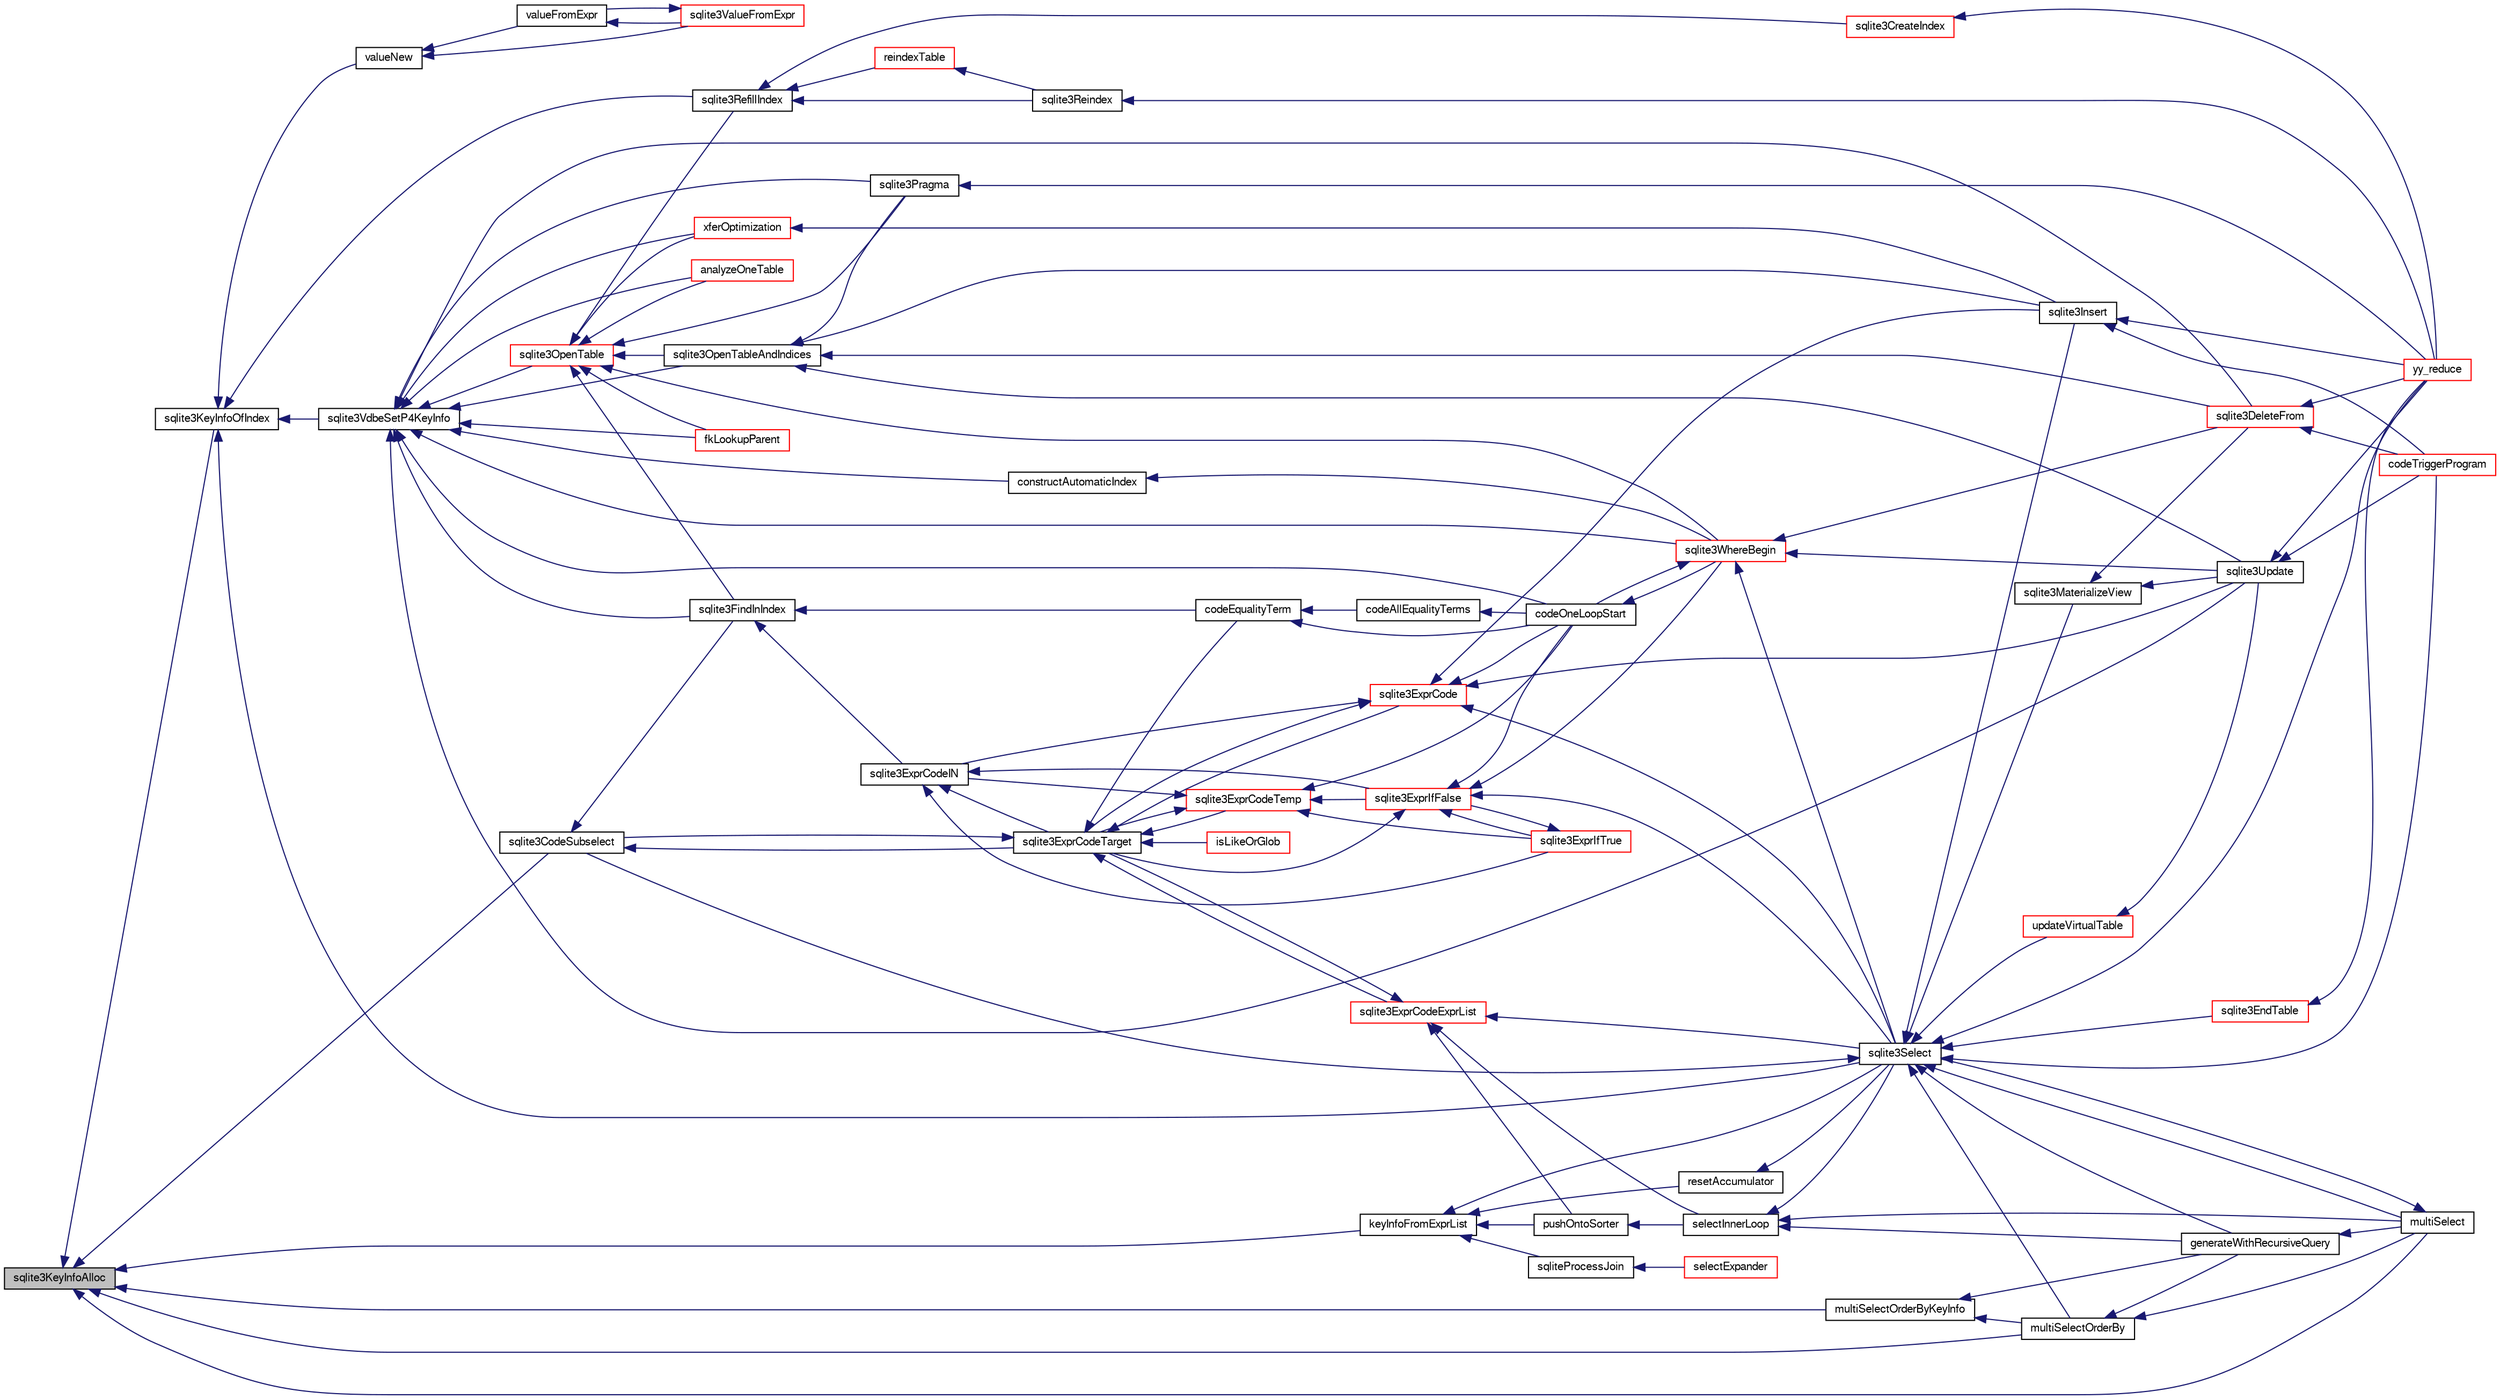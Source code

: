 digraph "sqlite3KeyInfoAlloc"
{
  edge [fontname="FreeSans",fontsize="10",labelfontname="FreeSans",labelfontsize="10"];
  node [fontname="FreeSans",fontsize="10",shape=record];
  rankdir="LR";
  Node573672 [label="sqlite3KeyInfoAlloc",height=0.2,width=0.4,color="black", fillcolor="grey75", style="filled", fontcolor="black"];
  Node573672 -> Node573673 [dir="back",color="midnightblue",fontsize="10",style="solid",fontname="FreeSans"];
  Node573673 [label="sqlite3CodeSubselect",height=0.2,width=0.4,color="black", fillcolor="white", style="filled",URL="$sqlite3_8c.html#aa69b46d2204a1d1b110107a1be12ee0c"];
  Node573673 -> Node573674 [dir="back",color="midnightblue",fontsize="10",style="solid",fontname="FreeSans"];
  Node573674 [label="sqlite3FindInIndex",height=0.2,width=0.4,color="black", fillcolor="white", style="filled",URL="$sqlite3_8c.html#af7d8c56ab0231f44bb5f87b3fafeffb2"];
  Node573674 -> Node573675 [dir="back",color="midnightblue",fontsize="10",style="solid",fontname="FreeSans"];
  Node573675 [label="sqlite3ExprCodeIN",height=0.2,width=0.4,color="black", fillcolor="white", style="filled",URL="$sqlite3_8c.html#ad9cf4f5b5ffb90c24a4a0900c8626193"];
  Node573675 -> Node573676 [dir="back",color="midnightblue",fontsize="10",style="solid",fontname="FreeSans"];
  Node573676 [label="sqlite3ExprCodeTarget",height=0.2,width=0.4,color="black", fillcolor="white", style="filled",URL="$sqlite3_8c.html#a4f308397a0a3ed299ed31aaa1ae2a293"];
  Node573676 -> Node573673 [dir="back",color="midnightblue",fontsize="10",style="solid",fontname="FreeSans"];
  Node573676 -> Node573677 [dir="back",color="midnightblue",fontsize="10",style="solid",fontname="FreeSans"];
  Node573677 [label="sqlite3ExprCodeTemp",height=0.2,width=0.4,color="red", fillcolor="white", style="filled",URL="$sqlite3_8c.html#a3bc5c1ccb3c5851847e2aeb4a84ae1fc"];
  Node573677 -> Node573675 [dir="back",color="midnightblue",fontsize="10",style="solid",fontname="FreeSans"];
  Node573677 -> Node573676 [dir="back",color="midnightblue",fontsize="10",style="solid",fontname="FreeSans"];
  Node573677 -> Node573679 [dir="back",color="midnightblue",fontsize="10",style="solid",fontname="FreeSans"];
  Node573679 [label="sqlite3ExprIfTrue",height=0.2,width=0.4,color="red", fillcolor="white", style="filled",URL="$sqlite3_8c.html#ad93a55237c23e1b743ab1f59df1a1444"];
  Node573679 -> Node573680 [dir="back",color="midnightblue",fontsize="10",style="solid",fontname="FreeSans"];
  Node573680 [label="sqlite3ExprIfFalse",height=0.2,width=0.4,color="red", fillcolor="white", style="filled",URL="$sqlite3_8c.html#af97ecccb5d56e321e118414b08f65b71"];
  Node573680 -> Node573676 [dir="back",color="midnightblue",fontsize="10",style="solid",fontname="FreeSans"];
  Node573680 -> Node573679 [dir="back",color="midnightblue",fontsize="10",style="solid",fontname="FreeSans"];
  Node573680 -> Node573713 [dir="back",color="midnightblue",fontsize="10",style="solid",fontname="FreeSans"];
  Node573713 [label="sqlite3Select",height=0.2,width=0.4,color="black", fillcolor="white", style="filled",URL="$sqlite3_8c.html#a2465ee8c956209ba4b272477b7c21a45"];
  Node573713 -> Node573673 [dir="back",color="midnightblue",fontsize="10",style="solid",fontname="FreeSans"];
  Node573713 -> Node573688 [dir="back",color="midnightblue",fontsize="10",style="solid",fontname="FreeSans"];
  Node573688 [label="sqlite3EndTable",height=0.2,width=0.4,color="red", fillcolor="white", style="filled",URL="$sqlite3_8c.html#a7b5f2c66c0f0b6f819d970ca389768b0"];
  Node573688 -> Node573685 [dir="back",color="midnightblue",fontsize="10",style="solid",fontname="FreeSans"];
  Node573685 [label="yy_reduce",height=0.2,width=0.4,color="red", fillcolor="white", style="filled",URL="$sqlite3_8c.html#a7c419a9b25711c666a9a2449ef377f14"];
  Node573713 -> Node573714 [dir="back",color="midnightblue",fontsize="10",style="solid",fontname="FreeSans"];
  Node573714 [label="sqlite3MaterializeView",height=0.2,width=0.4,color="black", fillcolor="white", style="filled",URL="$sqlite3_8c.html#a4557984b0b75f998fb0c3f231c9b1def"];
  Node573714 -> Node573695 [dir="back",color="midnightblue",fontsize="10",style="solid",fontname="FreeSans"];
  Node573695 [label="sqlite3DeleteFrom",height=0.2,width=0.4,color="red", fillcolor="white", style="filled",URL="$sqlite3_8c.html#ab9b4b45349188b49eabb23f94608a091"];
  Node573695 -> Node573698 [dir="back",color="midnightblue",fontsize="10",style="solid",fontname="FreeSans"];
  Node573698 [label="codeTriggerProgram",height=0.2,width=0.4,color="red", fillcolor="white", style="filled",URL="$sqlite3_8c.html#a120801f59d9281d201d2ff4b2606836e"];
  Node573695 -> Node573685 [dir="back",color="midnightblue",fontsize="10",style="solid",fontname="FreeSans"];
  Node573714 -> Node573703 [dir="back",color="midnightblue",fontsize="10",style="solid",fontname="FreeSans"];
  Node573703 [label="sqlite3Update",height=0.2,width=0.4,color="black", fillcolor="white", style="filled",URL="$sqlite3_8c.html#ac5aa67c46e8cc8174566fabe6809fafa"];
  Node573703 -> Node573698 [dir="back",color="midnightblue",fontsize="10",style="solid",fontname="FreeSans"];
  Node573703 -> Node573685 [dir="back",color="midnightblue",fontsize="10",style="solid",fontname="FreeSans"];
  Node573713 -> Node573705 [dir="back",color="midnightblue",fontsize="10",style="solid",fontname="FreeSans"];
  Node573705 [label="sqlite3Insert",height=0.2,width=0.4,color="black", fillcolor="white", style="filled",URL="$sqlite3_8c.html#a5b17c9c2000bae6bdff8e6be48d7dc2b"];
  Node573705 -> Node573698 [dir="back",color="midnightblue",fontsize="10",style="solid",fontname="FreeSans"];
  Node573705 -> Node573685 [dir="back",color="midnightblue",fontsize="10",style="solid",fontname="FreeSans"];
  Node573713 -> Node573715 [dir="back",color="midnightblue",fontsize="10",style="solid",fontname="FreeSans"];
  Node573715 [label="generateWithRecursiveQuery",height=0.2,width=0.4,color="black", fillcolor="white", style="filled",URL="$sqlite3_8c.html#ade2c3663fa9c3b9676507984b9483942"];
  Node573715 -> Node573716 [dir="back",color="midnightblue",fontsize="10",style="solid",fontname="FreeSans"];
  Node573716 [label="multiSelect",height=0.2,width=0.4,color="black", fillcolor="white", style="filled",URL="$sqlite3_8c.html#a6456c61f3d9b2389738753cedfa24fa7"];
  Node573716 -> Node573713 [dir="back",color="midnightblue",fontsize="10",style="solid",fontname="FreeSans"];
  Node573713 -> Node573716 [dir="back",color="midnightblue",fontsize="10",style="solid",fontname="FreeSans"];
  Node573713 -> Node573717 [dir="back",color="midnightblue",fontsize="10",style="solid",fontname="FreeSans"];
  Node573717 [label="multiSelectOrderBy",height=0.2,width=0.4,color="black", fillcolor="white", style="filled",URL="$sqlite3_8c.html#afcdb8488c6f4dfdadaf9f04bca35b808"];
  Node573717 -> Node573715 [dir="back",color="midnightblue",fontsize="10",style="solid",fontname="FreeSans"];
  Node573717 -> Node573716 [dir="back",color="midnightblue",fontsize="10",style="solid",fontname="FreeSans"];
  Node573713 -> Node573698 [dir="back",color="midnightblue",fontsize="10",style="solid",fontname="FreeSans"];
  Node573713 -> Node573718 [dir="back",color="midnightblue",fontsize="10",style="solid",fontname="FreeSans"];
  Node573718 [label="updateVirtualTable",height=0.2,width=0.4,color="red", fillcolor="white", style="filled",URL="$sqlite3_8c.html#a740220531db9293c39a2cdd7da3f74e1"];
  Node573718 -> Node573703 [dir="back",color="midnightblue",fontsize="10",style="solid",fontname="FreeSans"];
  Node573713 -> Node573685 [dir="back",color="midnightblue",fontsize="10",style="solid",fontname="FreeSans"];
  Node573680 -> Node573719 [dir="back",color="midnightblue",fontsize="10",style="solid",fontname="FreeSans"];
  Node573719 [label="codeOneLoopStart",height=0.2,width=0.4,color="black", fillcolor="white", style="filled",URL="$sqlite3_8c.html#aa868875120b151c169cc79139ed6e008"];
  Node573719 -> Node573710 [dir="back",color="midnightblue",fontsize="10",style="solid",fontname="FreeSans"];
  Node573710 [label="sqlite3WhereBegin",height=0.2,width=0.4,color="red", fillcolor="white", style="filled",URL="$sqlite3_8c.html#acad049f5c9a96a8118cffd5e5ce89f7c"];
  Node573710 -> Node573695 [dir="back",color="midnightblue",fontsize="10",style="solid",fontname="FreeSans"];
  Node573710 -> Node573713 [dir="back",color="midnightblue",fontsize="10",style="solid",fontname="FreeSans"];
  Node573710 -> Node573703 [dir="back",color="midnightblue",fontsize="10",style="solid",fontname="FreeSans"];
  Node573710 -> Node573719 [dir="back",color="midnightblue",fontsize="10",style="solid",fontname="FreeSans"];
  Node573680 -> Node573710 [dir="back",color="midnightblue",fontsize="10",style="solid",fontname="FreeSans"];
  Node573677 -> Node573680 [dir="back",color="midnightblue",fontsize="10",style="solid",fontname="FreeSans"];
  Node573677 -> Node573719 [dir="back",color="midnightblue",fontsize="10",style="solid",fontname="FreeSans"];
  Node573676 -> Node573720 [dir="back",color="midnightblue",fontsize="10",style="solid",fontname="FreeSans"];
  Node573720 [label="sqlite3ExprCode",height=0.2,width=0.4,color="red", fillcolor="white", style="filled",URL="$sqlite3_8c.html#a75f270fb0b111b86924cca4ea507b417"];
  Node573720 -> Node573675 [dir="back",color="midnightblue",fontsize="10",style="solid",fontname="FreeSans"];
  Node573720 -> Node573676 [dir="back",color="midnightblue",fontsize="10",style="solid",fontname="FreeSans"];
  Node573720 -> Node573705 [dir="back",color="midnightblue",fontsize="10",style="solid",fontname="FreeSans"];
  Node573720 -> Node573713 [dir="back",color="midnightblue",fontsize="10",style="solid",fontname="FreeSans"];
  Node573720 -> Node573703 [dir="back",color="midnightblue",fontsize="10",style="solid",fontname="FreeSans"];
  Node573720 -> Node573719 [dir="back",color="midnightblue",fontsize="10",style="solid",fontname="FreeSans"];
  Node573676 -> Node573729 [dir="back",color="midnightblue",fontsize="10",style="solid",fontname="FreeSans"];
  Node573729 [label="sqlite3ExprCodeExprList",height=0.2,width=0.4,color="red", fillcolor="white", style="filled",URL="$sqlite3_8c.html#a05b2b3dc3de7565de24eb3a2ff4e9566"];
  Node573729 -> Node573676 [dir="back",color="midnightblue",fontsize="10",style="solid",fontname="FreeSans"];
  Node573729 -> Node573730 [dir="back",color="midnightblue",fontsize="10",style="solid",fontname="FreeSans"];
  Node573730 [label="pushOntoSorter",height=0.2,width=0.4,color="black", fillcolor="white", style="filled",URL="$sqlite3_8c.html#a4555397beb584a386e7739cf022a6651"];
  Node573730 -> Node573731 [dir="back",color="midnightblue",fontsize="10",style="solid",fontname="FreeSans"];
  Node573731 [label="selectInnerLoop",height=0.2,width=0.4,color="black", fillcolor="white", style="filled",URL="$sqlite3_8c.html#ababe0933661ebe67eb0e6074bb1fd411"];
  Node573731 -> Node573715 [dir="back",color="midnightblue",fontsize="10",style="solid",fontname="FreeSans"];
  Node573731 -> Node573716 [dir="back",color="midnightblue",fontsize="10",style="solid",fontname="FreeSans"];
  Node573731 -> Node573713 [dir="back",color="midnightblue",fontsize="10",style="solid",fontname="FreeSans"];
  Node573729 -> Node573731 [dir="back",color="midnightblue",fontsize="10",style="solid",fontname="FreeSans"];
  Node573729 -> Node573713 [dir="back",color="midnightblue",fontsize="10",style="solid",fontname="FreeSans"];
  Node573676 -> Node573732 [dir="back",color="midnightblue",fontsize="10",style="solid",fontname="FreeSans"];
  Node573732 [label="isLikeOrGlob",height=0.2,width=0.4,color="red", fillcolor="white", style="filled",URL="$sqlite3_8c.html#a6c38e495198bf8976f68d1a6ebd74a50"];
  Node573676 -> Node573741 [dir="back",color="midnightblue",fontsize="10",style="solid",fontname="FreeSans"];
  Node573741 [label="codeEqualityTerm",height=0.2,width=0.4,color="black", fillcolor="white", style="filled",URL="$sqlite3_8c.html#ad88a57073f031452c9843e97f15acc47"];
  Node573741 -> Node573742 [dir="back",color="midnightblue",fontsize="10",style="solid",fontname="FreeSans"];
  Node573742 [label="codeAllEqualityTerms",height=0.2,width=0.4,color="black", fillcolor="white", style="filled",URL="$sqlite3_8c.html#a3095598b812500a4efe41bf17cd49381"];
  Node573742 -> Node573719 [dir="back",color="midnightblue",fontsize="10",style="solid",fontname="FreeSans"];
  Node573741 -> Node573719 [dir="back",color="midnightblue",fontsize="10",style="solid",fontname="FreeSans"];
  Node573675 -> Node573679 [dir="back",color="midnightblue",fontsize="10",style="solid",fontname="FreeSans"];
  Node573675 -> Node573680 [dir="back",color="midnightblue",fontsize="10",style="solid",fontname="FreeSans"];
  Node573674 -> Node573741 [dir="back",color="midnightblue",fontsize="10",style="solid",fontname="FreeSans"];
  Node573673 -> Node573676 [dir="back",color="midnightblue",fontsize="10",style="solid",fontname="FreeSans"];
  Node573672 -> Node573743 [dir="back",color="midnightblue",fontsize="10",style="solid",fontname="FreeSans"];
  Node573743 [label="sqlite3KeyInfoOfIndex",height=0.2,width=0.4,color="black", fillcolor="white", style="filled",URL="$sqlite3_8c.html#a7b4298fb8e674075dbe680baae5f451b"];
  Node573743 -> Node573744 [dir="back",color="midnightblue",fontsize="10",style="solid",fontname="FreeSans"];
  Node573744 [label="valueNew",height=0.2,width=0.4,color="black", fillcolor="white", style="filled",URL="$sqlite3_8c.html#a8c46710c4ab586edb377b565c6ba46bf"];
  Node573744 -> Node573745 [dir="back",color="midnightblue",fontsize="10",style="solid",fontname="FreeSans"];
  Node573745 [label="valueFromExpr",height=0.2,width=0.4,color="black", fillcolor="white", style="filled",URL="$sqlite3_8c.html#a08f91b27c0189e8b5bcdea6537466b7c"];
  Node573745 -> Node573746 [dir="back",color="midnightblue",fontsize="10",style="solid",fontname="FreeSans"];
  Node573746 [label="sqlite3ValueFromExpr",height=0.2,width=0.4,color="red", fillcolor="white", style="filled",URL="$sqlite3_8c.html#af103c812684544760641a1cd4d9745df"];
  Node573746 -> Node573745 [dir="back",color="midnightblue",fontsize="10",style="solid",fontname="FreeSans"];
  Node573744 -> Node573746 [dir="back",color="midnightblue",fontsize="10",style="solid",fontname="FreeSans"];
  Node573743 -> Node573755 [dir="back",color="midnightblue",fontsize="10",style="solid",fontname="FreeSans"];
  Node573755 [label="sqlite3VdbeSetP4KeyInfo",height=0.2,width=0.4,color="black", fillcolor="white", style="filled",URL="$sqlite3_8c.html#a342090b36fbf7fdace2a23b8efca030c"];
  Node573755 -> Node573674 [dir="back",color="midnightblue",fontsize="10",style="solid",fontname="FreeSans"];
  Node573755 -> Node573751 [dir="back",color="midnightblue",fontsize="10",style="solid",fontname="FreeSans"];
  Node573751 [label="analyzeOneTable",height=0.2,width=0.4,color="red", fillcolor="white", style="filled",URL="$sqlite3_8c.html#a31d4182bf855943a5d0526dbb4987803"];
  Node573755 -> Node573695 [dir="back",color="midnightblue",fontsize="10",style="solid",fontname="FreeSans"];
  Node573755 -> Node573756 [dir="back",color="midnightblue",fontsize="10",style="solid",fontname="FreeSans"];
  Node573756 [label="fkLookupParent",height=0.2,width=0.4,color="red", fillcolor="white", style="filled",URL="$sqlite3_8c.html#ac7b0111b1d2e3305a38874a645a86d06"];
  Node573755 -> Node573757 [dir="back",color="midnightblue",fontsize="10",style="solid",fontname="FreeSans"];
  Node573757 [label="sqlite3OpenTable",height=0.2,width=0.4,color="red", fillcolor="white", style="filled",URL="$sqlite3_8c.html#aa935d8de28fb95e999736ef792d5a808"];
  Node573757 -> Node573674 [dir="back",color="midnightblue",fontsize="10",style="solid",fontname="FreeSans"];
  Node573757 -> Node573751 [dir="back",color="midnightblue",fontsize="10",style="solid",fontname="FreeSans"];
  Node573757 -> Node573682 [dir="back",color="midnightblue",fontsize="10",style="solid",fontname="FreeSans"];
  Node573682 [label="sqlite3RefillIndex",height=0.2,width=0.4,color="black", fillcolor="white", style="filled",URL="$sqlite3_8c.html#a17be5b679d9181b961ea9ba4a18d4f80"];
  Node573682 -> Node573683 [dir="back",color="midnightblue",fontsize="10",style="solid",fontname="FreeSans"];
  Node573683 [label="sqlite3CreateIndex",height=0.2,width=0.4,color="red", fillcolor="white", style="filled",URL="$sqlite3_8c.html#a8dbe5e590ab6c58a8c45f34f7c81e825"];
  Node573683 -> Node573685 [dir="back",color="midnightblue",fontsize="10",style="solid",fontname="FreeSans"];
  Node573682 -> Node573690 [dir="back",color="midnightblue",fontsize="10",style="solid",fontname="FreeSans"];
  Node573690 [label="reindexTable",height=0.2,width=0.4,color="red", fillcolor="white", style="filled",URL="$sqlite3_8c.html#aaa297e36c19aa0d39c60bf95a03b04b6"];
  Node573690 -> Node573692 [dir="back",color="midnightblue",fontsize="10",style="solid",fontname="FreeSans"];
  Node573692 [label="sqlite3Reindex",height=0.2,width=0.4,color="black", fillcolor="white", style="filled",URL="$sqlite3_8c.html#abd189e31189391e1ef114b413ff4abbf"];
  Node573692 -> Node573685 [dir="back",color="midnightblue",fontsize="10",style="solid",fontname="FreeSans"];
  Node573682 -> Node573692 [dir="back",color="midnightblue",fontsize="10",style="solid",fontname="FreeSans"];
  Node573757 -> Node573756 [dir="back",color="midnightblue",fontsize="10",style="solid",fontname="FreeSans"];
  Node573757 -> Node573760 [dir="back",color="midnightblue",fontsize="10",style="solid",fontname="FreeSans"];
  Node573760 [label="sqlite3OpenTableAndIndices",height=0.2,width=0.4,color="black", fillcolor="white", style="filled",URL="$sqlite3_8c.html#a14aa7e8abd9fb8406812b9f90560e6ac"];
  Node573760 -> Node573695 [dir="back",color="midnightblue",fontsize="10",style="solid",fontname="FreeSans"];
  Node573760 -> Node573705 [dir="back",color="midnightblue",fontsize="10",style="solid",fontname="FreeSans"];
  Node573760 -> Node573708 [dir="back",color="midnightblue",fontsize="10",style="solid",fontname="FreeSans"];
  Node573708 [label="sqlite3Pragma",height=0.2,width=0.4,color="black", fillcolor="white", style="filled",URL="$sqlite3_8c.html#a111391370f58f8e6a6eca51fd34d62ed"];
  Node573708 -> Node573685 [dir="back",color="midnightblue",fontsize="10",style="solid",fontname="FreeSans"];
  Node573760 -> Node573703 [dir="back",color="midnightblue",fontsize="10",style="solid",fontname="FreeSans"];
  Node573757 -> Node573761 [dir="back",color="midnightblue",fontsize="10",style="solid",fontname="FreeSans"];
  Node573761 [label="xferOptimization",height=0.2,width=0.4,color="red", fillcolor="white", style="filled",URL="$sqlite3_8c.html#ae85c90f7d064fe83f4ed930e708855d2"];
  Node573761 -> Node573705 [dir="back",color="midnightblue",fontsize="10",style="solid",fontname="FreeSans"];
  Node573757 -> Node573708 [dir="back",color="midnightblue",fontsize="10",style="solid",fontname="FreeSans"];
  Node573757 -> Node573710 [dir="back",color="midnightblue",fontsize="10",style="solid",fontname="FreeSans"];
  Node573755 -> Node573760 [dir="back",color="midnightblue",fontsize="10",style="solid",fontname="FreeSans"];
  Node573755 -> Node573761 [dir="back",color="midnightblue",fontsize="10",style="solid",fontname="FreeSans"];
  Node573755 -> Node573708 [dir="back",color="midnightblue",fontsize="10",style="solid",fontname="FreeSans"];
  Node573755 -> Node573703 [dir="back",color="midnightblue",fontsize="10",style="solid",fontname="FreeSans"];
  Node573755 -> Node573709 [dir="back",color="midnightblue",fontsize="10",style="solid",fontname="FreeSans"];
  Node573709 [label="constructAutomaticIndex",height=0.2,width=0.4,color="black", fillcolor="white", style="filled",URL="$sqlite3_8c.html#aad43d38bc718f4c8e8d0dd8f33ed526f"];
  Node573709 -> Node573710 [dir="back",color="midnightblue",fontsize="10",style="solid",fontname="FreeSans"];
  Node573755 -> Node573719 [dir="back",color="midnightblue",fontsize="10",style="solid",fontname="FreeSans"];
  Node573755 -> Node573710 [dir="back",color="midnightblue",fontsize="10",style="solid",fontname="FreeSans"];
  Node573743 -> Node573682 [dir="back",color="midnightblue",fontsize="10",style="solid",fontname="FreeSans"];
  Node573743 -> Node573713 [dir="back",color="midnightblue",fontsize="10",style="solid",fontname="FreeSans"];
  Node573672 -> Node573762 [dir="back",color="midnightblue",fontsize="10",style="solid",fontname="FreeSans"];
  Node573762 [label="keyInfoFromExprList",height=0.2,width=0.4,color="black", fillcolor="white", style="filled",URL="$sqlite3_8c.html#a68913ccee48e2f0a6d5161eda353c2ac"];
  Node573762 -> Node573763 [dir="back",color="midnightblue",fontsize="10",style="solid",fontname="FreeSans"];
  Node573763 [label="sqliteProcessJoin",height=0.2,width=0.4,color="black", fillcolor="white", style="filled",URL="$sqlite3_8c.html#a4c90acd601941efc455f7b09a7f9d6a9"];
  Node573763 -> Node573764 [dir="back",color="midnightblue",fontsize="10",style="solid",fontname="FreeSans"];
  Node573764 [label="selectExpander",height=0.2,width=0.4,color="red", fillcolor="white", style="filled",URL="$sqlite3_8c.html#abee977318fbf74531340c6e41b0ca953"];
  Node573762 -> Node573730 [dir="back",color="midnightblue",fontsize="10",style="solid",fontname="FreeSans"];
  Node573762 -> Node573778 [dir="back",color="midnightblue",fontsize="10",style="solid",fontname="FreeSans"];
  Node573778 [label="resetAccumulator",height=0.2,width=0.4,color="black", fillcolor="white", style="filled",URL="$sqlite3_8c.html#aaaebef1047a9d25a999511df2be67151"];
  Node573778 -> Node573713 [dir="back",color="midnightblue",fontsize="10",style="solid",fontname="FreeSans"];
  Node573762 -> Node573713 [dir="back",color="midnightblue",fontsize="10",style="solid",fontname="FreeSans"];
  Node573672 -> Node573779 [dir="back",color="midnightblue",fontsize="10",style="solid",fontname="FreeSans"];
  Node573779 [label="multiSelectOrderByKeyInfo",height=0.2,width=0.4,color="black", fillcolor="white", style="filled",URL="$sqlite3_8c.html#a3b58e0e1740b5e4d4cbc8322541d4de8"];
  Node573779 -> Node573715 [dir="back",color="midnightblue",fontsize="10",style="solid",fontname="FreeSans"];
  Node573779 -> Node573717 [dir="back",color="midnightblue",fontsize="10",style="solid",fontname="FreeSans"];
  Node573672 -> Node573716 [dir="back",color="midnightblue",fontsize="10",style="solid",fontname="FreeSans"];
  Node573672 -> Node573717 [dir="back",color="midnightblue",fontsize="10",style="solid",fontname="FreeSans"];
}
